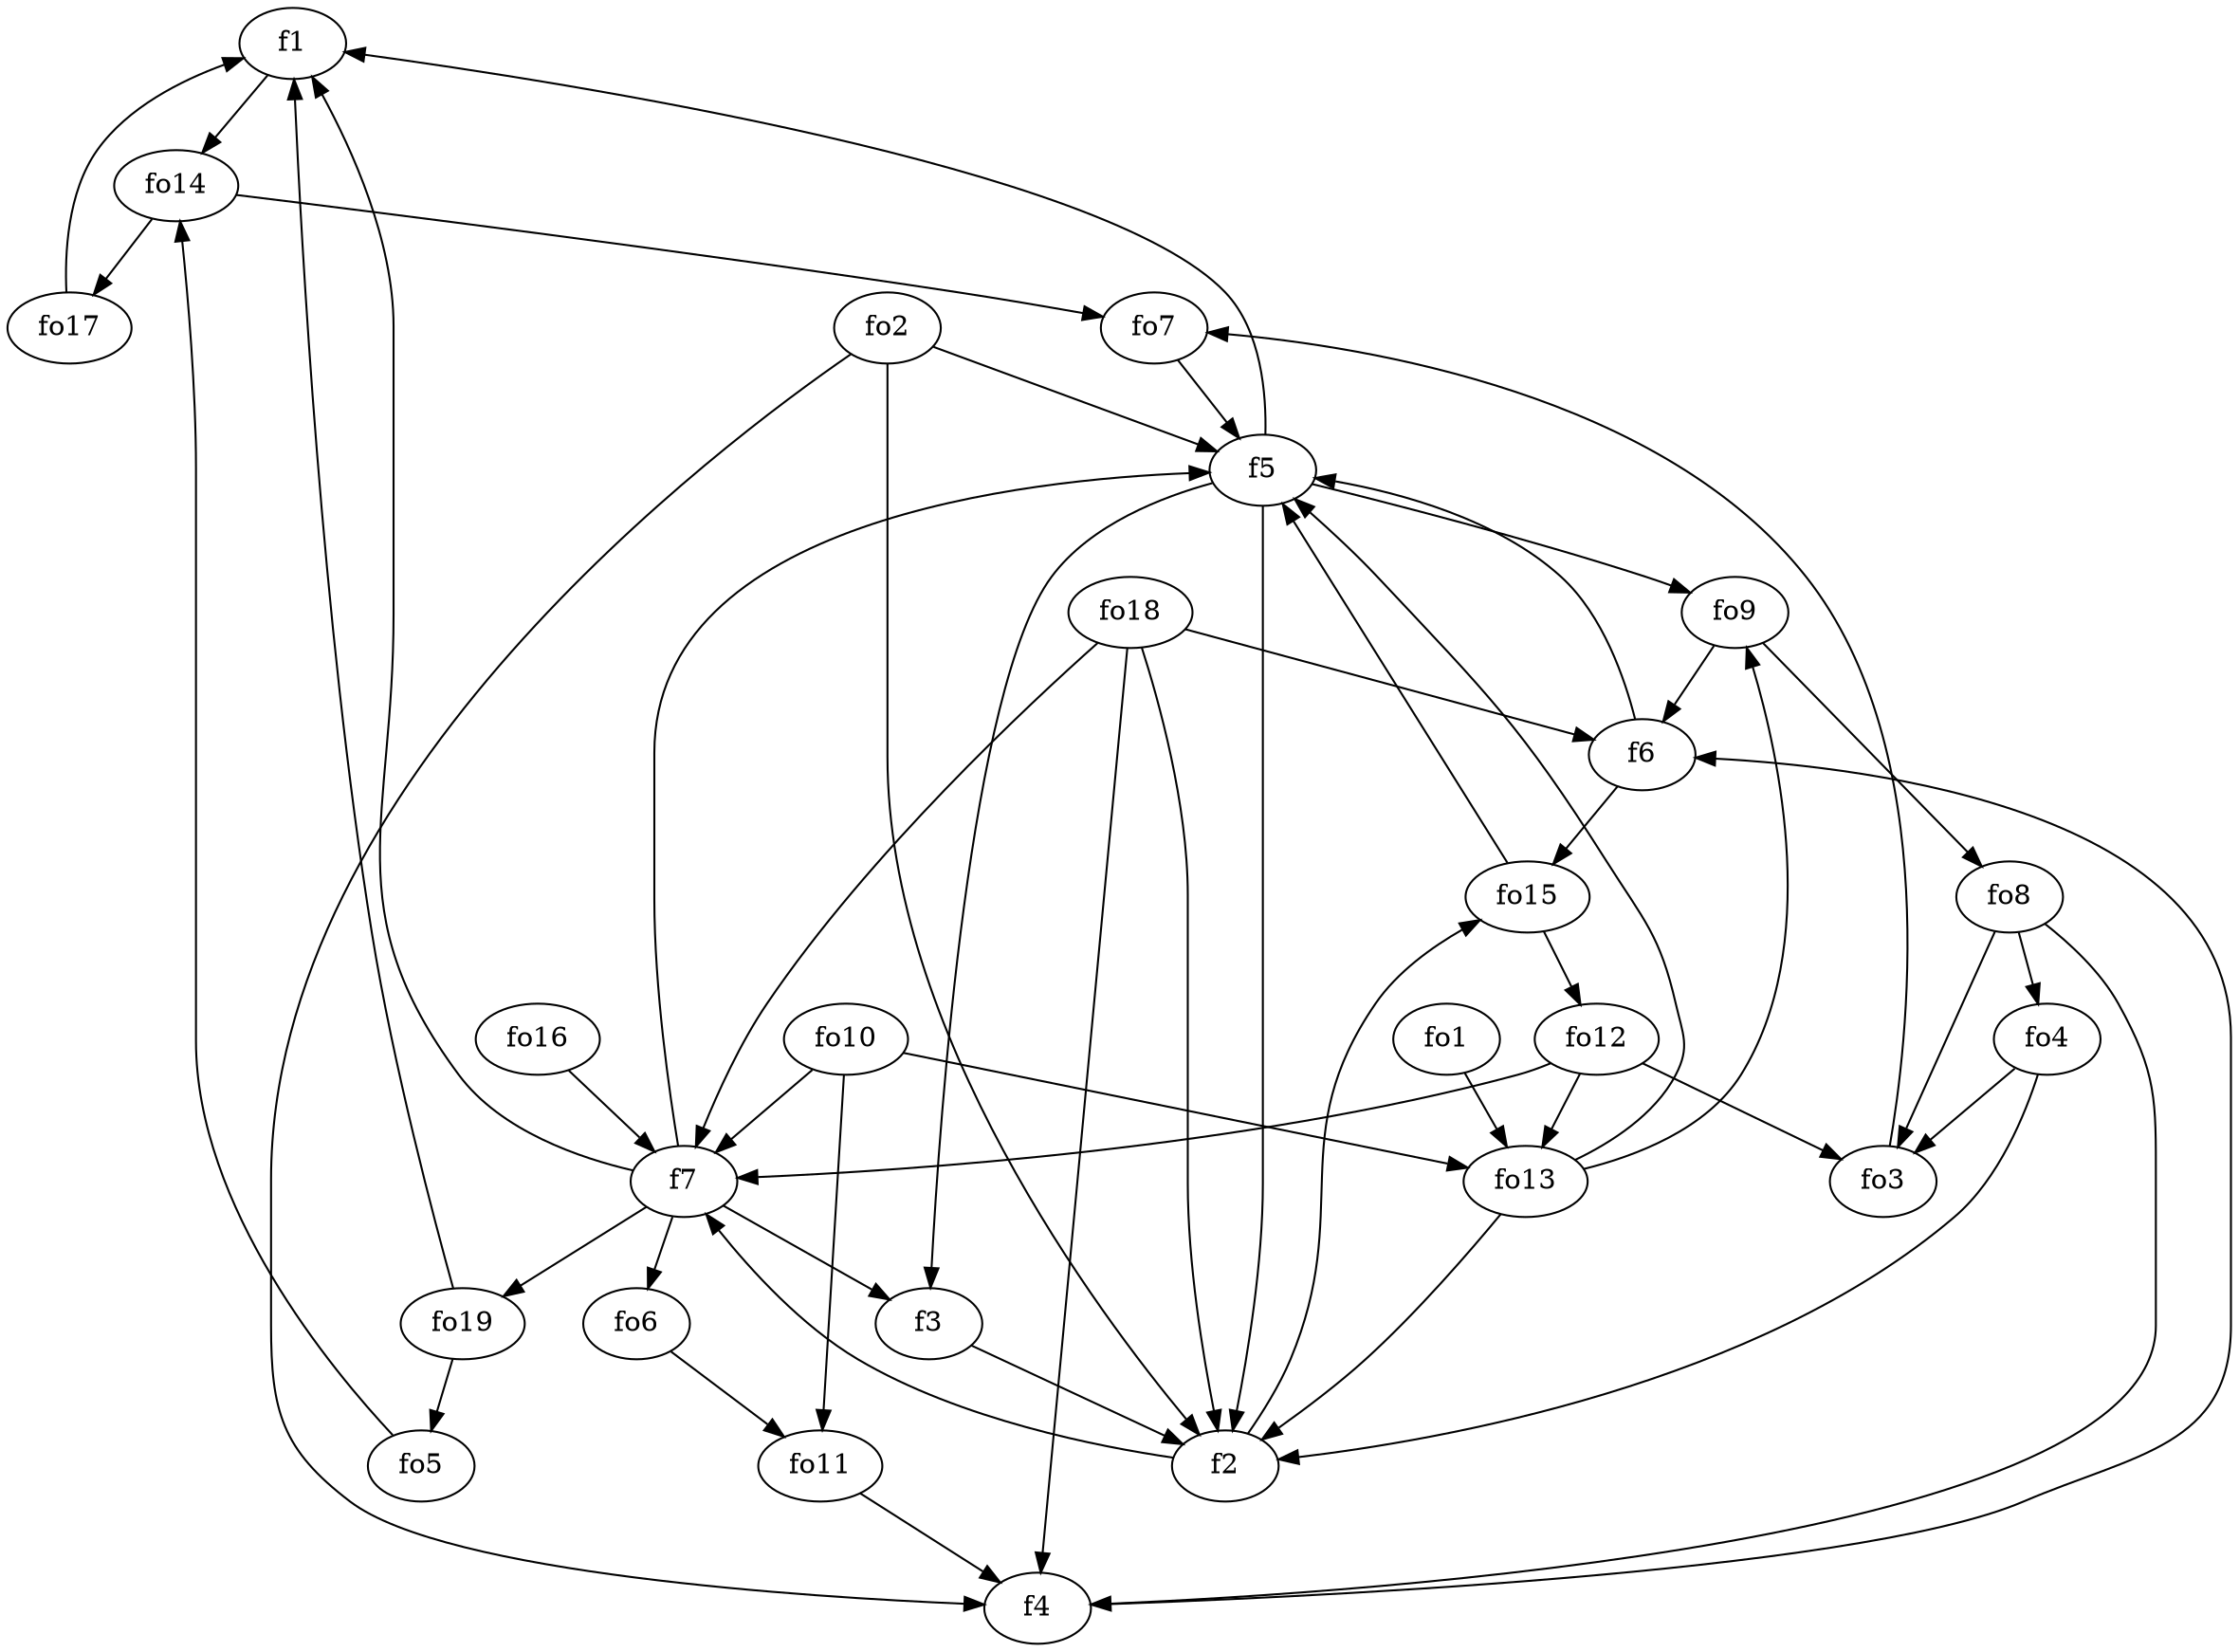 strict digraph  {
f1;
f2;
f3;
f4;
f5;
f6;
f7;
fo1;
fo2;
fo3;
fo4;
fo5;
fo6;
fo7;
fo8;
fo9;
fo10;
fo11;
fo12;
fo13;
fo14;
fo15;
fo16;
fo17;
fo18;
fo19;
f1 -> fo14  [weight=2];
f2 -> f7  [weight=2];
f2 -> fo15  [weight=2];
f3 -> f2  [weight=2];
f4 -> f6  [weight=2];
f5 -> fo9  [weight=2];
f5 -> f2  [weight=2];
f5 -> f1  [weight=2];
f5 -> f3  [weight=2];
f6 -> fo15  [weight=2];
f6 -> f5  [weight=2];
f7 -> fo6  [weight=2];
f7 -> f5  [weight=2];
f7 -> f3  [weight=2];
f7 -> fo19  [weight=2];
f7 -> f1  [weight=2];
fo1 -> fo13  [weight=2];
fo2 -> f2  [weight=2];
fo2 -> f4  [weight=2];
fo2 -> f5  [weight=2];
fo3 -> fo7  [weight=2];
fo4 -> fo3  [weight=2];
fo4 -> f2  [weight=2];
fo5 -> fo14  [weight=2];
fo6 -> fo11  [weight=2];
fo7 -> f5  [weight=2];
fo8 -> fo4  [weight=2];
fo8 -> f4  [weight=2];
fo8 -> fo3  [weight=2];
fo9 -> f6  [weight=2];
fo9 -> fo8  [weight=2];
fo10 -> fo11  [weight=2];
fo10 -> fo13  [weight=2];
fo10 -> f7  [weight=2];
fo11 -> f4  [weight=2];
fo12 -> fo13  [weight=2];
fo12 -> fo3  [weight=2];
fo12 -> f7  [weight=2];
fo13 -> f2  [weight=2];
fo13 -> fo9  [weight=2];
fo13 -> f5  [weight=2];
fo14 -> fo17  [weight=2];
fo14 -> fo7  [weight=2];
fo15 -> fo12  [weight=2];
fo15 -> f5  [weight=2];
fo16 -> f7  [weight=2];
fo17 -> f1  [weight=2];
fo18 -> f7  [weight=2];
fo18 -> f6  [weight=2];
fo18 -> f4  [weight=2];
fo18 -> f2  [weight=2];
fo19 -> fo5  [weight=2];
fo19 -> f1  [weight=2];
}

